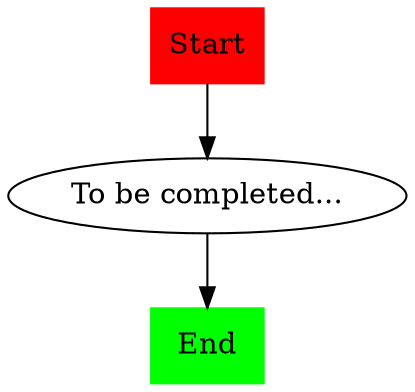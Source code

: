 // Guide: http://www.graphviz.org/pdf/dotguide.pdf
// Shapes: http://www.graphviz.org/doc/info/shapes.html
digraph G {
	start [label="Start", shape=box, color=red, style=filled];
	A [label="To be completed..."];
	end [label="End", shape=box, color=green, style=filled];
	start -> A -> end;
}
